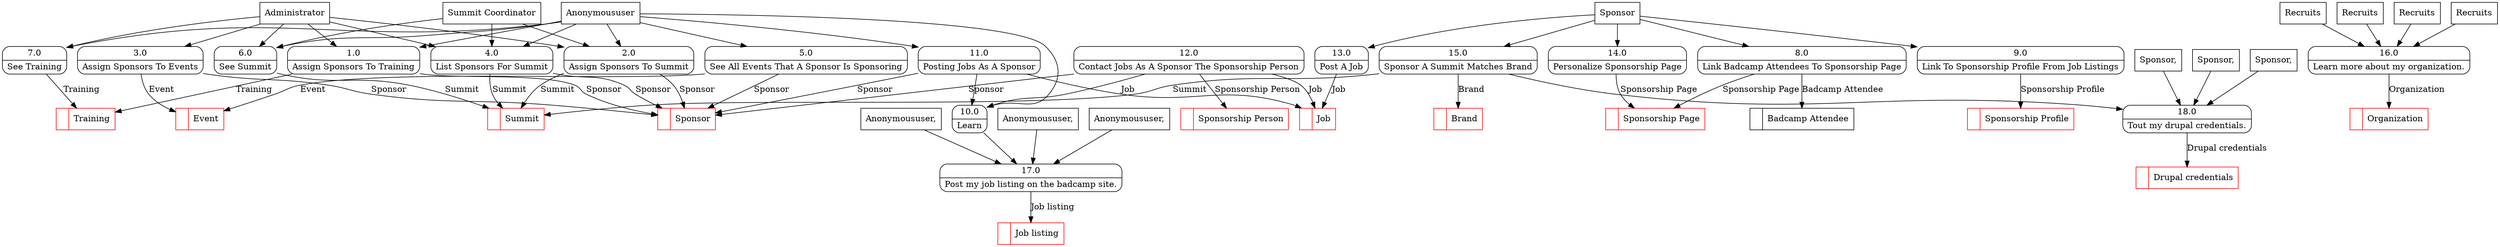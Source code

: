 digraph dfd2{ 
node[shape=record]
200 [label="<f0>  |<f1> Sponsor " color=red];
201 [label="<f0>  |<f1> Training " color=red];
202 [label="<f0>  |<f1> Summit " color=red];
203 [label="<f0>  |<f1> Event " color=red];
204 [label="<f0>  |<f1> Sponsorship Page " color=red];
205 [label="<f0>  |<f1> Sponsorship Profile " color=red];
206 [label="<f0>  |<f1> Job " color=red];
207 [label="<f0>  |<f1> Sponsorship Person " color=red];
208 [label="<f0>  |<f1> Brand " color=red];
209 [label="<f0>  |<f1> Badcamp Attendee " ];
210 [label="Administrator" shape=box];
211 [label="Summit Coordinator" shape=box];
212 [label="Anonymoususer" shape=box];
213 [label="Sponsor" shape=box];
214 [label="{<f0> 1.0|<f1> Assign Sponsors To Training }" shape=Mrecord];
215 [label="{<f0> 2.0|<f1> Assign Sponsors To Summit }" shape=Mrecord];
216 [label="{<f0> 3.0|<f1> Assign Sponsors To Events }" shape=Mrecord];
217 [label="{<f0> 4.0|<f1> List Sponsors For Summit }" shape=Mrecord];
218 [label="{<f0> 5.0|<f1> See All Events That A Sponsor Is Sponsoring }" shape=Mrecord];
219 [label="{<f0> 6.0|<f1> See Summit }" shape=Mrecord];
220 [label="{<f0> 7.0|<f1> See Training }" shape=Mrecord];
221 [label="{<f0> 8.0|<f1> Link Badcamp Attendees To Sponsorship Page }" shape=Mrecord];
222 [label="{<f0> 9.0|<f1> Link To Sponsorship Profile From Job Listings }" shape=Mrecord];
223 [label="{<f0> 10.0|<f1> Learn }" shape=Mrecord];
224 [label="{<f0> 11.0|<f1> Posting Jobs As A Sponsor }" shape=Mrecord];
225 [label="{<f0> 12.0|<f1> Contact Jobs As A Sponsor The Sponsorship Person }" shape=Mrecord];
226 [label="{<f0> 13.0|<f1> Post A Job }" shape=Mrecord];
227 [label="{<f0> 14.0|<f1> Personalize Sponsorship Page }" shape=Mrecord];
228 [label="{<f0> 15.0|<f1> Sponsor A Summit Matches Brand }" shape=Mrecord];
16 [label="{<f0> 16.0|<f1> Learn more about my organization. }" shape=Mrecord];
1000 [label="Recruits" shape=box];
1000 -> 16
1002 [label="Recruits" shape=box];
1002 -> 16
1004 [label="Recruits" shape=box];
1004 -> 16
1006 [label="Recruits" shape=box];
1006 -> 16
1008 [label="<f0>  |<f1> Organization " color=red];
16 -> 1008 [label="Organization"]
17 [label="{<f0> 17.0|<f1> Post my job listing on the badcamp site. }" shape=Mrecord];
1010 [label="Anonymoususer," shape=box];
1010 -> 17
1012 [label="Anonymoususer," shape=box];
1012 -> 17
223 -> 17
1015 [label="Anonymoususer," shape=box];
1015 -> 17
1017 [label="<f0>  |<f1> Job listing " color=red];
17 -> 1017 [label="Job listing"]
18 [label="{<f0> 18.0|<f1> Tout my drupal credentials. }" shape=Mrecord];
1019 [label="Sponsor," shape=box];
1019 -> 18
1021 [label="Sponsor," shape=box];
1021 -> 18
1023 [label="Sponsor," shape=box];
1023 -> 18
228 -> 18
1026 [label="<f0>  |<f1> Drupal credentials " color=red];
18 -> 1026 [label="Drupal credentials"]
210 -> 214
210 -> 215
210 -> 216
210 -> 217
210 -> 219
210 -> 220
211 -> 215
211 -> 217
211 -> 219
212 -> 214
212 -> 215
212 -> 217
212 -> 218
212 -> 219
212 -> 220
212 -> 223
212 -> 224
213 -> 221
213 -> 222
213 -> 226
213 -> 227
213 -> 228
214 -> 201 [label="Training"]
214 -> 200 [label="Sponsor"]
215 -> 202 [label="Summit"]
215 -> 200 [label="Sponsor"]
216 -> 200 [label="Sponsor"]
216 -> 203 [label="Event"]
217 -> 200 [label="Sponsor"]
217 -> 202 [label="Summit"]
218 -> 200 [label="Sponsor"]
218 -> 203 [label="Event"]
219 -> 202 [label="Summit"]
220 -> 201 [label="Training"]
221 -> 209 [label="Badcamp Attendee"]
221 -> 204 [label="Sponsorship Page"]
222 -> 205 [label="Sponsorship Profile"]
224 -> 223
224 -> 206 [label="Job"]
224 -> 200 [label="Sponsor"]
225 -> 223
225 -> 207 [label="Sponsorship Person"]
225 -> 200 [label="Sponsor"]
225 -> 206 [label="Job"]
226 -> 206 [label="Job"]
227 -> 204 [label="Sponsorship Page"]
228 -> 208 [label="Brand"]
228 -> 202 [label="Summit"]
}